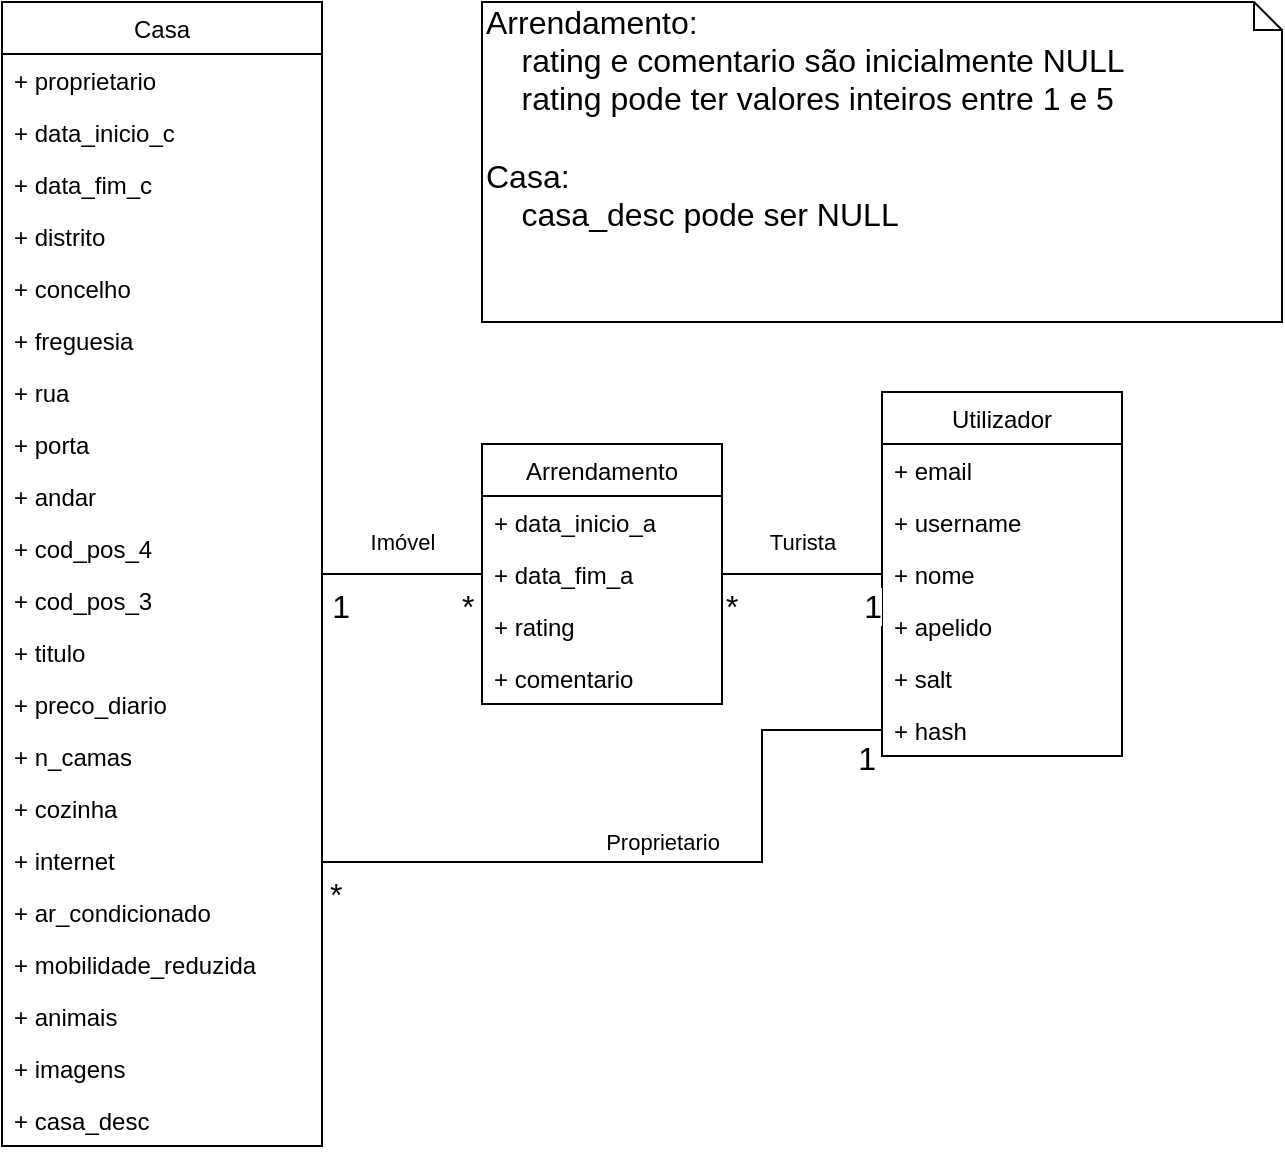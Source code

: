 <mxfile version="12.3.1" pages="1"><diagram id="5N38HhxixpUtwRVAblPu" name="Page-1"><mxGraphModel dx="1422" dy="791" grid="1" gridSize="10" guides="1" tooltips="1" connect="1" arrows="1" fold="1" page="1" pageScale="1" pageWidth="827" pageHeight="1169" math="0" shadow="0"><root><mxCell id="0"/><mxCell id="1" parent="0"/><mxCell id="jZmAGkb1qStwrUC6RwbX-1" value="Casa" style="swimlane;fontStyle=0;childLayout=stackLayout;horizontal=1;startSize=26;fillColor=none;horizontalStack=0;resizeParent=1;resizeParentMax=0;resizeLast=0;collapsible=1;marginBottom=0;" vertex="1" parent="1"><mxGeometry x="80" y="40" width="160" height="572" as="geometry"/></mxCell><mxCell id="jZmAGkb1qStwrUC6RwbX-3" value="+ proprietario" style="text;strokeColor=none;fillColor=none;align=left;verticalAlign=top;spacingLeft=4;spacingRight=4;overflow=hidden;rotatable=0;points=[[0,0.5],[1,0.5]];portConstraint=eastwest;" vertex="1" parent="jZmAGkb1qStwrUC6RwbX-1"><mxGeometry y="26" width="160" height="26" as="geometry"/></mxCell><mxCell id="jZmAGkb1qStwrUC6RwbX-2" value="+ data_inicio_c" style="text;strokeColor=none;fillColor=none;align=left;verticalAlign=top;spacingLeft=4;spacingRight=4;overflow=hidden;rotatable=0;points=[[0,0.5],[1,0.5]];portConstraint=eastwest;" vertex="1" parent="jZmAGkb1qStwrUC6RwbX-1"><mxGeometry y="52" width="160" height="26" as="geometry"/></mxCell><mxCell id="jZmAGkb1qStwrUC6RwbX-6" value="+ data_fim_c" style="text;strokeColor=none;fillColor=none;align=left;verticalAlign=top;spacingLeft=4;spacingRight=4;overflow=hidden;rotatable=0;points=[[0,0.5],[1,0.5]];portConstraint=eastwest;" vertex="1" parent="jZmAGkb1qStwrUC6RwbX-1"><mxGeometry y="78" width="160" height="26" as="geometry"/></mxCell><mxCell id="jZmAGkb1qStwrUC6RwbX-5" value="+ distrito" style="text;strokeColor=none;fillColor=none;align=left;verticalAlign=top;spacingLeft=4;spacingRight=4;overflow=hidden;rotatable=0;points=[[0,0.5],[1,0.5]];portConstraint=eastwest;" vertex="1" parent="jZmAGkb1qStwrUC6RwbX-1"><mxGeometry y="104" width="160" height="26" as="geometry"/></mxCell><mxCell id="jZmAGkb1qStwrUC6RwbX-8" value="+ concelho" style="text;strokeColor=none;fillColor=none;align=left;verticalAlign=top;spacingLeft=4;spacingRight=4;overflow=hidden;rotatable=0;points=[[0,0.5],[1,0.5]];portConstraint=eastwest;" vertex="1" parent="jZmAGkb1qStwrUC6RwbX-1"><mxGeometry y="130" width="160" height="26" as="geometry"/></mxCell><mxCell id="jZmAGkb1qStwrUC6RwbX-7" value="+ freguesia" style="text;strokeColor=none;fillColor=none;align=left;verticalAlign=top;spacingLeft=4;spacingRight=4;overflow=hidden;rotatable=0;points=[[0,0.5],[1,0.5]];portConstraint=eastwest;" vertex="1" parent="jZmAGkb1qStwrUC6RwbX-1"><mxGeometry y="156" width="160" height="26" as="geometry"/></mxCell><mxCell id="jZmAGkb1qStwrUC6RwbX-16" value="+ rua" style="text;strokeColor=none;fillColor=none;align=left;verticalAlign=top;spacingLeft=4;spacingRight=4;overflow=hidden;rotatable=0;points=[[0,0.5],[1,0.5]];portConstraint=eastwest;" vertex="1" parent="jZmAGkb1qStwrUC6RwbX-1"><mxGeometry y="182" width="160" height="26" as="geometry"/></mxCell><mxCell id="jZmAGkb1qStwrUC6RwbX-18" value="+ porta" style="text;strokeColor=none;fillColor=none;align=left;verticalAlign=top;spacingLeft=4;spacingRight=4;overflow=hidden;rotatable=0;points=[[0,0.5],[1,0.5]];portConstraint=eastwest;" vertex="1" parent="jZmAGkb1qStwrUC6RwbX-1"><mxGeometry y="208" width="160" height="26" as="geometry"/></mxCell><mxCell id="jZmAGkb1qStwrUC6RwbX-19" value="+ andar" style="text;strokeColor=none;fillColor=none;align=left;verticalAlign=top;spacingLeft=4;spacingRight=4;overflow=hidden;rotatable=0;points=[[0,0.5],[1,0.5]];portConstraint=eastwest;" vertex="1" parent="jZmAGkb1qStwrUC6RwbX-1"><mxGeometry y="234" width="160" height="26" as="geometry"/></mxCell><mxCell id="jZmAGkb1qStwrUC6RwbX-20" value="+ cod_pos_4" style="text;strokeColor=none;fillColor=none;align=left;verticalAlign=top;spacingLeft=4;spacingRight=4;overflow=hidden;rotatable=0;points=[[0,0.5],[1,0.5]];portConstraint=eastwest;" vertex="1" parent="jZmAGkb1qStwrUC6RwbX-1"><mxGeometry y="260" width="160" height="26" as="geometry"/></mxCell><mxCell id="jZmAGkb1qStwrUC6RwbX-21" value="+ cod_pos_3" style="text;strokeColor=none;fillColor=none;align=left;verticalAlign=top;spacingLeft=4;spacingRight=4;overflow=hidden;rotatable=0;points=[[0,0.5],[1,0.5]];portConstraint=eastwest;" vertex="1" parent="jZmAGkb1qStwrUC6RwbX-1"><mxGeometry y="286" width="160" height="26" as="geometry"/></mxCell><mxCell id="jZmAGkb1qStwrUC6RwbX-22" value="+ titulo" style="text;strokeColor=none;fillColor=none;align=left;verticalAlign=top;spacingLeft=4;spacingRight=4;overflow=hidden;rotatable=0;points=[[0,0.5],[1,0.5]];portConstraint=eastwest;" vertex="1" parent="jZmAGkb1qStwrUC6RwbX-1"><mxGeometry y="312" width="160" height="26" as="geometry"/></mxCell><mxCell id="jZmAGkb1qStwrUC6RwbX-23" value="+ preco_diario" style="text;strokeColor=none;fillColor=none;align=left;verticalAlign=top;spacingLeft=4;spacingRight=4;overflow=hidden;rotatable=0;points=[[0,0.5],[1,0.5]];portConstraint=eastwest;" vertex="1" parent="jZmAGkb1qStwrUC6RwbX-1"><mxGeometry y="338" width="160" height="26" as="geometry"/></mxCell><mxCell id="jZmAGkb1qStwrUC6RwbX-24" value="+ n_camas" style="text;strokeColor=none;fillColor=none;align=left;verticalAlign=top;spacingLeft=4;spacingRight=4;overflow=hidden;rotatable=0;points=[[0,0.5],[1,0.5]];portConstraint=eastwest;" vertex="1" parent="jZmAGkb1qStwrUC6RwbX-1"><mxGeometry y="364" width="160" height="26" as="geometry"/></mxCell><mxCell id="jZmAGkb1qStwrUC6RwbX-25" value="+ cozinha" style="text;strokeColor=none;fillColor=none;align=left;verticalAlign=top;spacingLeft=4;spacingRight=4;overflow=hidden;rotatable=0;points=[[0,0.5],[1,0.5]];portConstraint=eastwest;" vertex="1" parent="jZmAGkb1qStwrUC6RwbX-1"><mxGeometry y="390" width="160" height="26" as="geometry"/></mxCell><mxCell id="jZmAGkb1qStwrUC6RwbX-26" value="+ internet" style="text;strokeColor=none;fillColor=none;align=left;verticalAlign=top;spacingLeft=4;spacingRight=4;overflow=hidden;rotatable=0;points=[[0,0.5],[1,0.5]];portConstraint=eastwest;" vertex="1" parent="jZmAGkb1qStwrUC6RwbX-1"><mxGeometry y="416" width="160" height="26" as="geometry"/></mxCell><mxCell id="jZmAGkb1qStwrUC6RwbX-27" value="+ ar_condicionado" style="text;strokeColor=none;fillColor=none;align=left;verticalAlign=top;spacingLeft=4;spacingRight=4;overflow=hidden;rotatable=0;points=[[0,0.5],[1,0.5]];portConstraint=eastwest;" vertex="1" parent="jZmAGkb1qStwrUC6RwbX-1"><mxGeometry y="442" width="160" height="26" as="geometry"/></mxCell><mxCell id="jZmAGkb1qStwrUC6RwbX-29" value="+ mobilidade_reduzida" style="text;strokeColor=none;fillColor=none;align=left;verticalAlign=top;spacingLeft=4;spacingRight=4;overflow=hidden;rotatable=0;points=[[0,0.5],[1,0.5]];portConstraint=eastwest;" vertex="1" parent="jZmAGkb1qStwrUC6RwbX-1"><mxGeometry y="468" width="160" height="26" as="geometry"/></mxCell><mxCell id="jZmAGkb1qStwrUC6RwbX-30" value="+ animais" style="text;strokeColor=none;fillColor=none;align=left;verticalAlign=top;spacingLeft=4;spacingRight=4;overflow=hidden;rotatable=0;points=[[0,0.5],[1,0.5]];portConstraint=eastwest;" vertex="1" parent="jZmAGkb1qStwrUC6RwbX-1"><mxGeometry y="494" width="160" height="26" as="geometry"/></mxCell><mxCell id="jZmAGkb1qStwrUC6RwbX-31" value="+ imagens" style="text;strokeColor=none;fillColor=none;align=left;verticalAlign=top;spacingLeft=4;spacingRight=4;overflow=hidden;rotatable=0;points=[[0,0.5],[1,0.5]];portConstraint=eastwest;" vertex="1" parent="jZmAGkb1qStwrUC6RwbX-1"><mxGeometry y="520" width="160" height="26" as="geometry"/></mxCell><mxCell id="jZmAGkb1qStwrUC6RwbX-28" value="+ casa_desc" style="text;strokeColor=none;fillColor=none;align=left;verticalAlign=top;spacingLeft=4;spacingRight=4;overflow=hidden;rotatable=0;points=[[0,0.5],[1,0.5]];portConstraint=eastwest;" vertex="1" parent="jZmAGkb1qStwrUC6RwbX-1"><mxGeometry y="546" width="160" height="26" as="geometry"/></mxCell><mxCell id="jZmAGkb1qStwrUC6RwbX-9" value="Utilizador" style="swimlane;fontStyle=0;childLayout=stackLayout;horizontal=1;startSize=26;fillColor=none;horizontalStack=0;resizeParent=1;resizeParentMax=0;resizeLast=0;collapsible=1;marginBottom=0;" vertex="1" parent="1"><mxGeometry x="520" y="235" width="120" height="182" as="geometry"/></mxCell><mxCell id="jZmAGkb1qStwrUC6RwbX-10" value="+ email" style="text;strokeColor=none;fillColor=none;align=left;verticalAlign=top;spacingLeft=4;spacingRight=4;overflow=hidden;rotatable=0;points=[[0,0.5],[1,0.5]];portConstraint=eastwest;" vertex="1" parent="jZmAGkb1qStwrUC6RwbX-9"><mxGeometry y="26" width="120" height="26" as="geometry"/></mxCell><mxCell id="jZmAGkb1qStwrUC6RwbX-11" value="+ username" style="text;strokeColor=none;fillColor=none;align=left;verticalAlign=top;spacingLeft=4;spacingRight=4;overflow=hidden;rotatable=0;points=[[0,0.5],[1,0.5]];portConstraint=eastwest;" vertex="1" parent="jZmAGkb1qStwrUC6RwbX-9"><mxGeometry y="52" width="120" height="26" as="geometry"/></mxCell><mxCell id="jZmAGkb1qStwrUC6RwbX-12" value="+ nome" style="text;strokeColor=none;fillColor=none;align=left;verticalAlign=top;spacingLeft=4;spacingRight=4;overflow=hidden;rotatable=0;points=[[0,0.5],[1,0.5]];portConstraint=eastwest;" vertex="1" parent="jZmAGkb1qStwrUC6RwbX-9"><mxGeometry y="78" width="120" height="26" as="geometry"/></mxCell><mxCell id="jZmAGkb1qStwrUC6RwbX-13" value="+ apelido" style="text;strokeColor=none;fillColor=none;align=left;verticalAlign=top;spacingLeft=4;spacingRight=4;overflow=hidden;rotatable=0;points=[[0,0.5],[1,0.5]];portConstraint=eastwest;" vertex="1" parent="jZmAGkb1qStwrUC6RwbX-9"><mxGeometry y="104" width="120" height="26" as="geometry"/></mxCell><mxCell id="jZmAGkb1qStwrUC6RwbX-14" value="+ salt" style="text;strokeColor=none;fillColor=none;align=left;verticalAlign=top;spacingLeft=4;spacingRight=4;overflow=hidden;rotatable=0;points=[[0,0.5],[1,0.5]];portConstraint=eastwest;" vertex="1" parent="jZmAGkb1qStwrUC6RwbX-9"><mxGeometry y="130" width="120" height="26" as="geometry"/></mxCell><mxCell id="jZmAGkb1qStwrUC6RwbX-15" value="+ hash" style="text;strokeColor=none;fillColor=none;align=left;verticalAlign=top;spacingLeft=4;spacingRight=4;overflow=hidden;rotatable=0;points=[[0,0.5],[1,0.5]];portConstraint=eastwest;" vertex="1" parent="jZmAGkb1qStwrUC6RwbX-9"><mxGeometry y="156" width="120" height="26" as="geometry"/></mxCell><mxCell id="jZmAGkb1qStwrUC6RwbX-32" value="Arrendamento" style="swimlane;fontStyle=0;childLayout=stackLayout;horizontal=1;startSize=26;fillColor=none;horizontalStack=0;resizeParent=1;resizeParentMax=0;resizeLast=0;collapsible=1;marginBottom=0;" vertex="1" parent="1"><mxGeometry x="320" y="261" width="120" height="130" as="geometry"/></mxCell><mxCell id="jZmAGkb1qStwrUC6RwbX-39" value="+ data_inicio_a" style="text;strokeColor=none;fillColor=none;align=left;verticalAlign=top;spacingLeft=4;spacingRight=4;overflow=hidden;rotatable=0;points=[[0,0.5],[1,0.5]];portConstraint=eastwest;" vertex="1" parent="jZmAGkb1qStwrUC6RwbX-32"><mxGeometry y="26" width="120" height="26" as="geometry"/></mxCell><mxCell id="jZmAGkb1qStwrUC6RwbX-40" value="+ data_fim_a" style="text;strokeColor=none;fillColor=none;align=left;verticalAlign=top;spacingLeft=4;spacingRight=4;overflow=hidden;rotatable=0;points=[[0,0.5],[1,0.5]];portConstraint=eastwest;" vertex="1" parent="jZmAGkb1qStwrUC6RwbX-32"><mxGeometry y="52" width="120" height="26" as="geometry"/></mxCell><mxCell id="jZmAGkb1qStwrUC6RwbX-33" value="+ rating" style="text;strokeColor=none;fillColor=none;align=left;verticalAlign=top;spacingLeft=4;spacingRight=4;overflow=hidden;rotatable=0;points=[[0,0.5],[1,0.5]];portConstraint=eastwest;" vertex="1" parent="jZmAGkb1qStwrUC6RwbX-32"><mxGeometry y="78" width="120" height="26" as="geometry"/></mxCell><mxCell id="jZmAGkb1qStwrUC6RwbX-34" value="+ comentario" style="text;strokeColor=none;fillColor=none;align=left;verticalAlign=top;spacingLeft=4;spacingRight=4;overflow=hidden;rotatable=0;points=[[0,0.5],[1,0.5]];portConstraint=eastwest;" vertex="1" parent="jZmAGkb1qStwrUC6RwbX-32"><mxGeometry y="104" width="120" height="26" as="geometry"/></mxCell><mxCell id="jZmAGkb1qStwrUC6RwbX-42" value="Turista" style="endArrow=none;endSize=12;startArrow=none;startSize=14;startFill=0;edgeStyle=orthogonalEdgeStyle;endFill=0;html=1;fontColor=#000000;" edge="1" parent="1"><mxGeometry y="16" relative="1" as="geometry"><mxPoint x="440" y="326" as="sourcePoint"/><mxPoint x="520" y="326" as="targetPoint"/><mxPoint as="offset"/></mxGeometry></mxCell><mxCell id="jZmAGkb1qStwrUC6RwbX-43" value="*" style="resizable=0;html=1;align=left;verticalAlign=top;labelBackgroundColor=#ffffff;fontSize=16;" connectable="0" vertex="1" parent="jZmAGkb1qStwrUC6RwbX-42"><mxGeometry x="-1" relative="1" as="geometry"><mxPoint as="offset"/></mxGeometry></mxCell><mxCell id="jZmAGkb1qStwrUC6RwbX-44" value="&lt;font style=&quot;font-size: 16px&quot;&gt;1&lt;/font&gt;" style="resizable=0;html=1;align=right;verticalAlign=top;labelBackgroundColor=#ffffff;fontSize=10;" connectable="0" vertex="1" parent="jZmAGkb1qStwrUC6RwbX-42"><mxGeometry x="1" relative="1" as="geometry"/></mxCell><mxCell id="jZmAGkb1qStwrUC6RwbX-45" value="Imóvel" style="endArrow=none;endSize=12;startArrow=none;startSize=14;startFill=0;edgeStyle=orthogonalEdgeStyle;endFill=0;html=1;fontColor=#000000;" edge="1" parent="1" source="jZmAGkb1qStwrUC6RwbX-32" target="jZmAGkb1qStwrUC6RwbX-1"><mxGeometry y="-16" relative="1" as="geometry"><mxPoint x="240" y="170" as="sourcePoint"/><mxPoint x="380" y="170" as="targetPoint"/><mxPoint as="offset"/></mxGeometry></mxCell><mxCell id="jZmAGkb1qStwrUC6RwbX-46" value="*" style="resizable=0;html=1;align=left;verticalAlign=top;labelBackgroundColor=#ffffff;fontSize=16;" connectable="0" vertex="1" parent="jZmAGkb1qStwrUC6RwbX-45"><mxGeometry x="-1" relative="1" as="geometry"><mxPoint x="-12" as="offset"/></mxGeometry></mxCell><mxCell id="jZmAGkb1qStwrUC6RwbX-47" value="&lt;font style=&quot;font-size: 16px&quot;&gt;1&lt;/font&gt;" style="resizable=0;html=1;align=right;verticalAlign=top;labelBackgroundColor=#ffffff;fontSize=10;" connectable="0" vertex="1" parent="jZmAGkb1qStwrUC6RwbX-45"><mxGeometry x="1" relative="1" as="geometry"><mxPoint x="14" as="offset"/></mxGeometry></mxCell><mxCell id="jZmAGkb1qStwrUC6RwbX-49" value="&lt;div&gt;Arrendamento:&lt;/div&gt;&lt;div&gt;&amp;nbsp;&amp;nbsp;&amp;nbsp; rating e comentario são inicialmente NULL&lt;/div&gt;&lt;div&gt;&amp;nbsp;&amp;nbsp;&amp;nbsp; rating pode ter valores inteiros entre 1 e 5&lt;br&gt;&lt;/div&gt;&lt;div&gt;&lt;br&gt;&lt;/div&gt;&lt;div&gt;Casa:&lt;/div&gt;&lt;div&gt;&amp;nbsp;&amp;nbsp;&amp;nbsp; casa_desc pode ser NULL&lt;br&gt;&lt;/div&gt;" style="shape=note;whiteSpace=wrap;html=1;size=14;verticalAlign=top;align=left;spacingTop=-6;fontSize=16;fontColor=none;" vertex="1" parent="1"><mxGeometry x="320" y="40" width="400" height="160" as="geometry"/></mxCell><mxCell id="jZmAGkb1qStwrUC6RwbX-50" value="Proprietario" style="endArrow=none;endSize=12;startArrow=none;startSize=14;startFill=0;edgeStyle=elbowEdgeStyle;endFill=0;html=1;fontColor=#000000;rounded=0;entryX=0;entryY=0.5;entryDx=0;entryDy=0;" edge="1" parent="1" source="jZmAGkb1qStwrUC6RwbX-1" target="jZmAGkb1qStwrUC6RwbX-15"><mxGeometry x="-0.017" y="10" relative="1" as="geometry"><mxPoint x="530" y="480" as="sourcePoint"/><mxPoint x="350" y="520" as="targetPoint"/><mxPoint as="offset"/><Array as="points"><mxPoint x="460" y="470"/></Array></mxGeometry></mxCell><mxCell id="jZmAGkb1qStwrUC6RwbX-51" value="*" style="resizable=0;html=1;align=left;verticalAlign=top;labelBackgroundColor=#ffffff;fontSize=16;" connectable="0" vertex="1" parent="jZmAGkb1qStwrUC6RwbX-50"><mxGeometry x="-1" relative="1" as="geometry"><mxPoint x="2" as="offset"/></mxGeometry></mxCell><mxCell id="jZmAGkb1qStwrUC6RwbX-52" value="&lt;font style=&quot;font-size: 16px&quot;&gt;1&lt;/font&gt;" style="resizable=0;html=1;align=right;verticalAlign=top;labelBackgroundColor=#ffffff;fontSize=10;" connectable="0" vertex="1" parent="jZmAGkb1qStwrUC6RwbX-50"><mxGeometry x="1" relative="1" as="geometry"><mxPoint x="-3" y="-2" as="offset"/></mxGeometry></mxCell></root></mxGraphModel></diagram></mxfile>